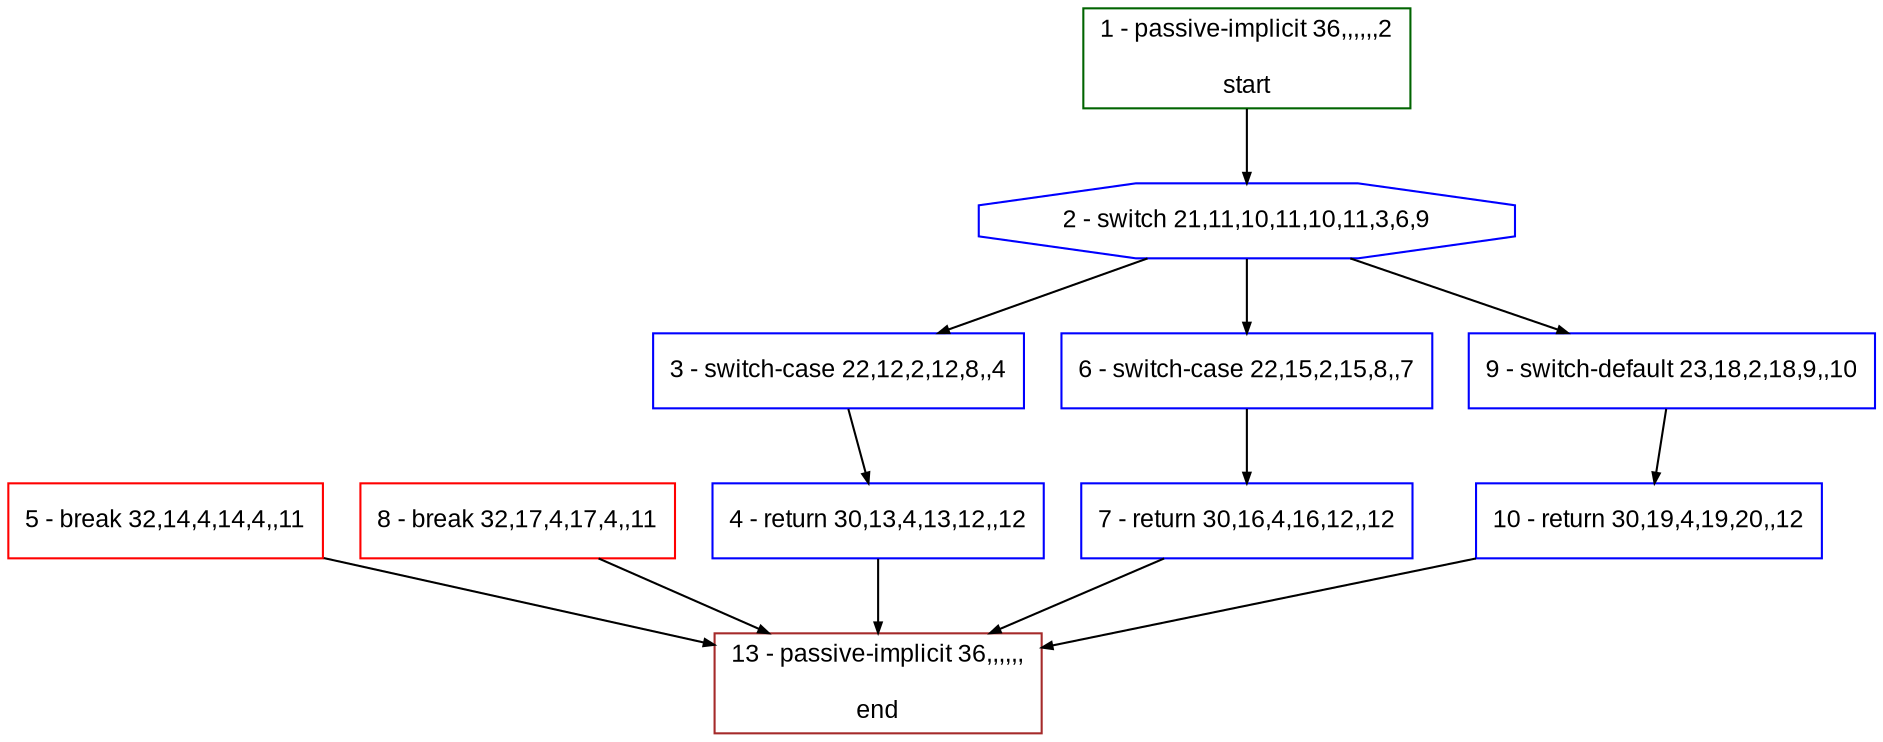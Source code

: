 digraph "" {
  graph [bgcolor="white", fillcolor="#FFFFCC", pack="true", packmode="clust", fontname="Arial", label="", fontsize="12", compound="true", style="rounded,filled"];
  node [node_initialized="no", fillcolor="white", fontname="Arial", label="", color="grey", fontsize="12", fixedsize="false", compound="true", shape="rectangle", style="filled"];
  edge [arrowtail="none", lhead="", fontcolor="black", fontname="Arial", label="", color="black", fontsize="12", arrowhead="normal", arrowsize="0.5", compound="true", ltail="", dir="forward"];
  __N1 [fillcolor="#ffffff", label="2 - switch 21,11,10,11,10,11,3,6,9", color="#0000ff", shape="octagon", style="filled"];
  __N2 [fillcolor="#ffffff", label="1 - passive-implicit 36,,,,,,2\n\nstart", color="#006400", shape="box", style="filled"];
  __N3 [fillcolor="#ffffff", label="3 - switch-case 22,12,2,12,8,,4", color="#0000ff", shape="box", style="filled"];
  __N4 [fillcolor="#ffffff", label="6 - switch-case 22,15,2,15,8,,7", color="#0000ff", shape="box", style="filled"];
  __N5 [fillcolor="#ffffff", label="9 - switch-default 23,18,2,18,9,,10", color="#0000ff", shape="box", style="filled"];
  __N6 [fillcolor="#ffffff", label="4 - return 30,13,4,13,12,,12", color="#0000ff", shape="box", style="filled"];
  __N7 [fillcolor="#ffffff", label="13 - passive-implicit 36,,,,,,\n\nend", color="#a52a2a", shape="box", style="filled"];
  __N8 [fillcolor="#ffffff", label="5 - break 32,14,4,14,4,,11", color="red", shape="box", style="filled"];
  __N9 [fillcolor="#ffffff", label="7 - return 30,16,4,16,12,,12", color="#0000ff", shape="box", style="filled"];
  __N10 [fillcolor="#ffffff", label="8 - break 32,17,4,17,4,,11", color="red", shape="box", style="filled"];
  __N11 [fillcolor="#ffffff", label="10 - return 30,19,4,19,20,,12", color="#0000ff", shape="box", style="filled"];
  __N2 -> __N1 [arrowtail="none", color="#000000", label="", arrowhead="normal", dir="forward"];
  __N1 -> __N3 [arrowtail="none", color="#000000", label="", arrowhead="normal", dir="forward"];
  __N1 -> __N4 [arrowtail="none", color="#000000", label="", arrowhead="normal", dir="forward"];
  __N1 -> __N5 [arrowtail="none", color="#000000", label="", arrowhead="normal", dir="forward"];
  __N3 -> __N6 [arrowtail="none", color="#000000", label="", arrowhead="normal", dir="forward"];
  __N6 -> __N7 [arrowtail="none", color="#000000", label="", arrowhead="normal", dir="forward"];
  __N8 -> __N7 [arrowtail="none", color="#000000", label="", arrowhead="normal", dir="forward"];
  __N4 -> __N9 [arrowtail="none", color="#000000", label="", arrowhead="normal", dir="forward"];
  __N9 -> __N7 [arrowtail="none", color="#000000", label="", arrowhead="normal", dir="forward"];
  __N10 -> __N7 [arrowtail="none", color="#000000", label="", arrowhead="normal", dir="forward"];
  __N5 -> __N11 [arrowtail="none", color="#000000", label="", arrowhead="normal", dir="forward"];
  __N11 -> __N7 [arrowtail="none", color="#000000", label="", arrowhead="normal", dir="forward"];
}
